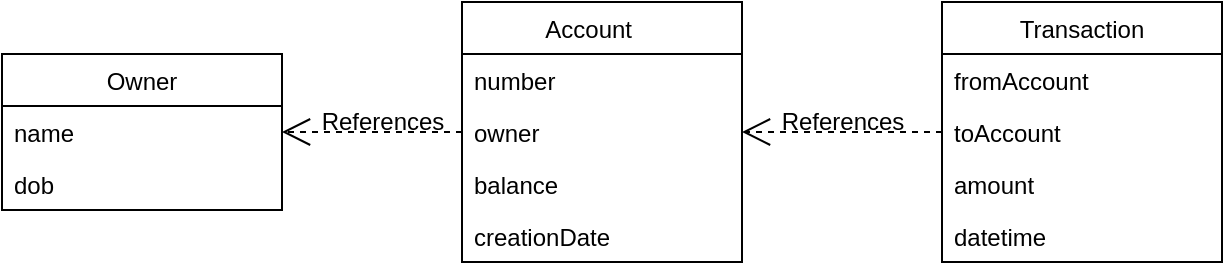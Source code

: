 <mxfile version="18.1.3" type="device"><diagram id="r95JE3ie9aYwO2FnVdmd" name="Page-1"><mxGraphModel dx="1418" dy="733" grid="1" gridSize="10" guides="1" tooltips="1" connect="1" arrows="1" fold="1" page="1" pageScale="1" pageWidth="850" pageHeight="1100" math="0" shadow="0"><root><mxCell id="0"/><mxCell id="1" parent="0"/><mxCell id="6Bqdbd0oVaHPrwHddQd2-2" value="Account    " style="swimlane;fontStyle=0;childLayout=stackLayout;horizontal=1;startSize=26;fillColor=none;horizontalStack=0;resizeParent=1;resizeParentMax=0;resizeLast=0;collapsible=1;marginBottom=0;" vertex="1" parent="1"><mxGeometry x="340" y="130" width="140" height="130" as="geometry"/></mxCell><mxCell id="6Bqdbd0oVaHPrwHddQd2-3" value="number" style="text;strokeColor=none;fillColor=none;align=left;verticalAlign=top;spacingLeft=4;spacingRight=4;overflow=hidden;rotatable=0;points=[[0,0.5],[1,0.5]];portConstraint=eastwest;" vertex="1" parent="6Bqdbd0oVaHPrwHddQd2-2"><mxGeometry y="26" width="140" height="26" as="geometry"/></mxCell><mxCell id="6Bqdbd0oVaHPrwHddQd2-4" value="owner" style="text;strokeColor=none;fillColor=none;align=left;verticalAlign=top;spacingLeft=4;spacingRight=4;overflow=hidden;rotatable=0;points=[[0,0.5],[1,0.5]];portConstraint=eastwest;" vertex="1" parent="6Bqdbd0oVaHPrwHddQd2-2"><mxGeometry y="52" width="140" height="26" as="geometry"/></mxCell><mxCell id="6Bqdbd0oVaHPrwHddQd2-5" value="balance" style="text;strokeColor=none;fillColor=none;align=left;verticalAlign=top;spacingLeft=4;spacingRight=4;overflow=hidden;rotatable=0;points=[[0,0.5],[1,0.5]];portConstraint=eastwest;" vertex="1" parent="6Bqdbd0oVaHPrwHddQd2-2"><mxGeometry y="78" width="140" height="26" as="geometry"/></mxCell><mxCell id="6Bqdbd0oVaHPrwHddQd2-6" value="creationDate" style="text;strokeColor=none;fillColor=none;align=left;verticalAlign=top;spacingLeft=4;spacingRight=4;overflow=hidden;rotatable=0;points=[[0,0.5],[1,0.5]];portConstraint=eastwest;" vertex="1" parent="6Bqdbd0oVaHPrwHddQd2-2"><mxGeometry y="104" width="140" height="26" as="geometry"/></mxCell><mxCell id="6Bqdbd0oVaHPrwHddQd2-7" value="Transaction" style="swimlane;fontStyle=0;childLayout=stackLayout;horizontal=1;startSize=26;fillColor=none;horizontalStack=0;resizeParent=1;resizeParentMax=0;resizeLast=0;collapsible=1;marginBottom=0;" vertex="1" parent="1"><mxGeometry x="580" y="130" width="140" height="130" as="geometry"/></mxCell><mxCell id="6Bqdbd0oVaHPrwHddQd2-8" value="fromAccount" style="text;strokeColor=none;fillColor=none;align=left;verticalAlign=top;spacingLeft=4;spacingRight=4;overflow=hidden;rotatable=0;points=[[0,0.5],[1,0.5]];portConstraint=eastwest;" vertex="1" parent="6Bqdbd0oVaHPrwHddQd2-7"><mxGeometry y="26" width="140" height="26" as="geometry"/></mxCell><mxCell id="6Bqdbd0oVaHPrwHddQd2-9" value="toAccount" style="text;strokeColor=none;fillColor=none;align=left;verticalAlign=top;spacingLeft=4;spacingRight=4;overflow=hidden;rotatable=0;points=[[0,0.5],[1,0.5]];portConstraint=eastwest;" vertex="1" parent="6Bqdbd0oVaHPrwHddQd2-7"><mxGeometry y="52" width="140" height="26" as="geometry"/></mxCell><mxCell id="6Bqdbd0oVaHPrwHddQd2-10" value="amount" style="text;strokeColor=none;fillColor=none;align=left;verticalAlign=top;spacingLeft=4;spacingRight=4;overflow=hidden;rotatable=0;points=[[0,0.5],[1,0.5]];portConstraint=eastwest;" vertex="1" parent="6Bqdbd0oVaHPrwHddQd2-7"><mxGeometry y="78" width="140" height="26" as="geometry"/></mxCell><mxCell id="6Bqdbd0oVaHPrwHddQd2-11" value="datetime" style="text;strokeColor=none;fillColor=none;align=left;verticalAlign=top;spacingLeft=4;spacingRight=4;overflow=hidden;rotatable=0;points=[[0,0.5],[1,0.5]];portConstraint=eastwest;" vertex="1" parent="6Bqdbd0oVaHPrwHddQd2-7"><mxGeometry y="104" width="140" height="26" as="geometry"/></mxCell><mxCell id="6Bqdbd0oVaHPrwHddQd2-12" value="References" style="endArrow=open;endSize=12;dashed=1;html=1;rounded=0;entryX=1;entryY=0.5;entryDx=0;entryDy=0;exitX=0;exitY=0.5;exitDx=0;exitDy=0;fontSize=12;labelBackgroundColor=none;" edge="1" parent="1" source="6Bqdbd0oVaHPrwHddQd2-9" target="6Bqdbd0oVaHPrwHddQd2-4"><mxGeometry y="-5" width="160" relative="1" as="geometry"><mxPoint x="460" y="380" as="sourcePoint"/><mxPoint x="620" y="380" as="targetPoint"/><mxPoint as="offset"/></mxGeometry></mxCell><mxCell id="6Bqdbd0oVaHPrwHddQd2-13" value="Owner" style="swimlane;fontStyle=0;childLayout=stackLayout;horizontal=1;startSize=26;fillColor=none;horizontalStack=0;resizeParent=1;resizeParentMax=0;resizeLast=0;collapsible=1;marginBottom=0;" vertex="1" parent="1"><mxGeometry x="110" y="156" width="140" height="78" as="geometry"/></mxCell><mxCell id="6Bqdbd0oVaHPrwHddQd2-14" value="name" style="text;strokeColor=none;fillColor=none;align=left;verticalAlign=top;spacingLeft=4;spacingRight=4;overflow=hidden;rotatable=0;points=[[0,0.5],[1,0.5]];portConstraint=eastwest;" vertex="1" parent="6Bqdbd0oVaHPrwHddQd2-13"><mxGeometry y="26" width="140" height="26" as="geometry"/></mxCell><mxCell id="6Bqdbd0oVaHPrwHddQd2-15" value="dob" style="text;strokeColor=none;fillColor=none;align=left;verticalAlign=top;spacingLeft=4;spacingRight=4;overflow=hidden;rotatable=0;points=[[0,0.5],[1,0.5]];portConstraint=eastwest;" vertex="1" parent="6Bqdbd0oVaHPrwHddQd2-13"><mxGeometry y="52" width="140" height="26" as="geometry"/></mxCell><mxCell id="6Bqdbd0oVaHPrwHddQd2-18" value="References" style="endArrow=open;endSize=12;dashed=1;html=1;rounded=0;exitX=0;exitY=0.5;exitDx=0;exitDy=0;fontSize=12;labelBackgroundColor=none;entryX=1;entryY=0.5;entryDx=0;entryDy=0;" edge="1" parent="1" source="6Bqdbd0oVaHPrwHddQd2-4" target="6Bqdbd0oVaHPrwHddQd2-14"><mxGeometry x="-0.111" y="-5" width="160" relative="1" as="geometry"><mxPoint x="610" y="205" as="sourcePoint"/><mxPoint x="260" y="195" as="targetPoint"/><mxPoint as="offset"/></mxGeometry></mxCell></root></mxGraphModel></diagram></mxfile>